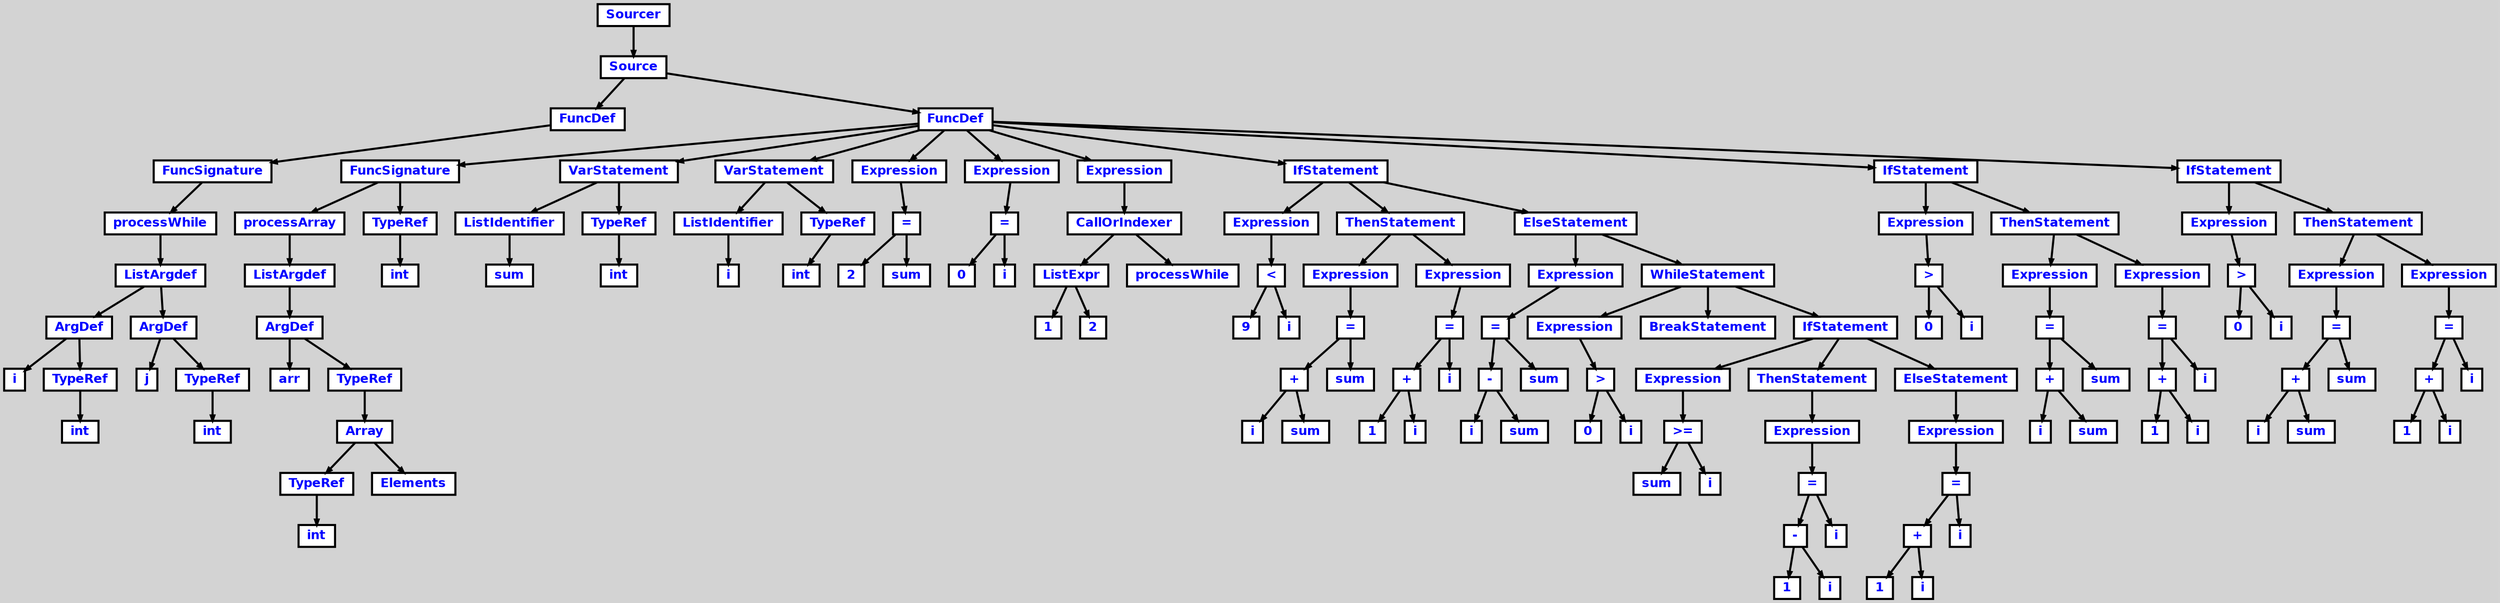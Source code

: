 digraph {

	ordering=out;
	ranksep=.4;
	bgcolor="lightgrey";  node [shape=box, fixedsize=false, fontsize=12, fontname="Helvetica-bold", fontcolor="blue"
	width=.25, height=.25, color="black", fillcolor="white", style="filled, solid, bold"];

	edge [arrowsize=.5, color="black", style="bold"]

	n000011CB9CA69BC8[label="Sourcer"]
	n000011CB9CA69A90[label="Source"]
	n000011CB9CA52810[label="FuncDef"]
	n000011CB9CA525A0[label="FuncSignature"]
	n000011CB9CA526D8[label="processWhile"]
	n000011CB9CA52468[label="ListArgdef"]
	n000011CB9CA51D18[label="ArgDef"]
	n000011CB9CA51AA8[label="i"]
	n000011CB9CA51BE0[label="TypeRef"]
	n000011CB9CA51970[label="int"]
	n000011CB9CA521F8[label="ArgDef"]
	n000011CB9CA51F88[label="j"]
	n000011CB9CA520C0[label="TypeRef"]
	n000011CB9CA51E50[label="int"]
	n000011CB9CA664F0[label="FuncDef"]
	n000011CB9CA53440[label="FuncSignature"]
	n000011CB9CA53578[label="processArray"]
	n000011CB9CA53098[label="ListArgdef"]
	n000011CB9CA52E28[label="ArgDef"]
	n000011CB9CA52948[label="arr"]
	n000011CB9CA52CF0[label="TypeRef"]
	n000011CB9CA52A80[label="Array"]
	n000011CB9CA51838[label="TypeRef"]
	n000011CB9CA52330[label="int"]
	n000011CB9CA52BB8[label="Elements"]
	n000011CB9CA53308[label="TypeRef"]
	n000011CB9CA52F60[label="int"]
	n000011CB9CA53B90[label="VarStatement"]
	n000011CB9CA537E8[label="ListIdentifier"]
	n000011CB9CA536B0[label="sum"]
	n000011CB9CA53CC8[label="TypeRef"]
	n000011CB9CA53A58[label="int"]
	n000011CB9CA541A8[label="VarStatement"]
	n000011CB9CA53E00[label="ListIdentifier"]
	n000011CB9CA53920[label="i"]
	n000011CB9CA542E0[label="TypeRef"]
	n000011CB9CA54070[label="int"]
	n000011CB9CA54CA0[label="Expression"]
	n000011CB9CA55180[label="="]
	n000011CB9CA54DD8[label="2"]
	n000011CB9CA54550[label="sum"]
	n000011CB9CA55A08[label="Expression"]
	n000011CB9CA55EE8[label="="]
	n000011CB9CA55B40[label="0"]
	n000011CB9CA552B8[label="i"]
	n000011CB9CA579B8[label="Expression"]
	n000011CB9CA57C28[label="CallOrIndexer"]
	n000011CB9CA57AF0[label="ListExpr"]
	n000011CB9CA56D88[label="1"]
	n000011CB9CA57130[label="2"]
	n000011CB9CA56020[label="processWhile"]
	n000011CB9CA61D08[label="IfStatement"]
	n000011CB9CA61E40[label="Expression"]
	n000011CB9CA58720[label="<"]
	n000011CB9CA58990[label="9"]
	n000011CB9CA57E98[label="i"]
	n000011CB9CA61F78[label="ThenStatement"]
	n000011CB9CA59968[label="Expression"]
	n000011CB9CA59F80[label="="]
	n000011CB9CA59E48[label="+"]
	n000011CB9CA5A0B8[label="i"]
	n000011CB9CA59BD8[label="sum"]
	n000011CB9CA58D38[label="sum"]
	n000011CB9CA5AF58[label="Expression"]
	n000011CB9CA5B570[label="="]
	n000011CB9CA5B438[label="+"]
	n000011CB9CA5B6A8[label="1"]
	n000011CB9CA5B1C8[label="i"]
	n000011CB9CA5A328[label="i"]
	n000011CB9CA5D520[label="ElseStatement"]
	n000011CB9CA5C548[label="Expression"]
	n000011CB9CA5CB60[label="="]
	n000011CB9CA5CA28[label="-"]
	n000011CB9CA5CC98[label="i"]
	n000011CB9CA5C7B8[label="sum"]
	n000011CB9CA5B918[label="sum"]
	n000011CB9CA5E4F8[label="WhileStatement"]
	n000011CB9CA61BD0[label="Expression"]
	n000011CB9CA5D790[label=">"]
	n000011CB9CA5DA00[label="0"]
	n000011CB9CA5CF08[label="i"]
	n000011CB9CA5DC70[label="BreakStatement"]
	n000011CB9CA610D8[label="IfStatement"]
	n000011CB9CA61960[label="Expression"]
	n000011CB9CA5E768[label=">="]
	n000011CB9CA5E9D8[label="sum"]
	n000011CB9CA5DEE0[label="i"]
	n000011CB9CA61A98[label="ThenStatement"]
	n000011CB9CA5F9B0[label="Expression"]
	n000011CB9CA5FFC8[label="="]
	n000011CB9CA5FE90[label="-"]
	n000011CB9CA60100[label="1"]
	n000011CB9CA5FC20[label="i"]
	n000011CB9CA5ED80[label="i"]
	n000011CB9CA60E68[label="ElseStatement"]
	n000011CB9CA60FA0[label="Expression"]
	n000011CB9CA615B8[label="="]
	n000011CB9CA61480[label="+"]
	n000011CB9CA616F0[label="1"]
	n000011CB9CA61210[label="i"]
	n000011CB9CA60370[label="i"]
	n000011CB9CA65170[label="IfStatement"]
	n000011CB9CA653E0[label="Expression"]
	n000011CB9CA62A70[label=">"]
	n000011CB9CA62CE0[label="0"]
	n000011CB9CA621E8[label="i"]
	n000011CB9CA65C68[label="ThenStatement"]
	n000011CB9CA63CB8[label="Expression"]
	n000011CB9CA642D0[label="="]
	n000011CB9CA64198[label="+"]
	n000011CB9CA64408[label="i"]
	n000011CB9CA63F28[label="sum"]
	n000011CB9CA63088[label="sum"]
	n000011CB9CA652A8[label="Expression"]
	n000011CB9CA658C0[label="="]
	n000011CB9CA65788[label="+"]
	n000011CB9CA659F8[label="1"]
	n000011CB9CA65518[label="i"]
	n000011CB9CA64678[label="i"]
	n000011CB9CA68E60[label="IfStatement"]
	n000011CB9CA690D0[label="Expression"]
	n000011CB9CA66760[label=">"]
	n000011CB9CA669D0[label="0"]
	n000011CB9CA65ED8[label="i"]
	n000011CB9CA69958[label="ThenStatement"]
	n000011CB9CA679A8[label="Expression"]
	n000011CB9CA67FC0[label="="]
	n000011CB9CA67E88[label="+"]
	n000011CB9CA680F8[label="i"]
	n000011CB9CA67C18[label="sum"]
	n000011CB9CA66D78[label="sum"]
	n000011CB9CA68F98[label="Expression"]
	n000011CB9CA695B0[label="="]
	n000011CB9CA69478[label="+"]
	n000011CB9CA696E8[label="1"]
	n000011CB9CA69208[label="i"]
	n000011CB9CA68368[label="i"]

		n000011CB9CA69BC8 -> n000011CB9CA69A90		// Sourcer -> Source
		n000011CB9CA69A90 -> n000011CB9CA52810		// Source -> FuncDef
		n000011CB9CA52810 -> n000011CB9CA525A0		// FuncDef -> FuncSignature
		n000011CB9CA525A0 -> n000011CB9CA526D8		// FuncSignature -> processWhile
		n000011CB9CA526D8 -> n000011CB9CA52468		// processWhile -> ListArgdef
		n000011CB9CA52468 -> n000011CB9CA51D18		// ListArgdef -> ArgDef
		n000011CB9CA51D18 -> n000011CB9CA51AA8		// ArgDef -> i
		n000011CB9CA51D18 -> n000011CB9CA51BE0		// ArgDef -> TypeRef
		n000011CB9CA51BE0 -> n000011CB9CA51970		// TypeRef -> int
		n000011CB9CA52468 -> n000011CB9CA521F8		// ListArgdef -> ArgDef
		n000011CB9CA521F8 -> n000011CB9CA51F88		// ArgDef -> j
		n000011CB9CA521F8 -> n000011CB9CA520C0		// ArgDef -> TypeRef
		n000011CB9CA520C0 -> n000011CB9CA51E50		// TypeRef -> int
		n000011CB9CA69A90 -> n000011CB9CA664F0		// Source -> FuncDef
		n000011CB9CA664F0 -> n000011CB9CA53440		// FuncDef -> FuncSignature
		n000011CB9CA53440 -> n000011CB9CA53578		// FuncSignature -> processArray
		n000011CB9CA53578 -> n000011CB9CA53098		// processArray -> ListArgdef
		n000011CB9CA53098 -> n000011CB9CA52E28		// ListArgdef -> ArgDef
		n000011CB9CA52E28 -> n000011CB9CA52948		// ArgDef -> arr
		n000011CB9CA52E28 -> n000011CB9CA52CF0		// ArgDef -> TypeRef
		n000011CB9CA52CF0 -> n000011CB9CA52A80		// TypeRef -> Array
		n000011CB9CA52A80 -> n000011CB9CA51838		// Array -> TypeRef
		n000011CB9CA51838 -> n000011CB9CA52330		// TypeRef -> int
		n000011CB9CA52A80 -> n000011CB9CA52BB8		// Array -> Elements
		n000011CB9CA53440 -> n000011CB9CA53308		// FuncSignature -> TypeRef
		n000011CB9CA53308 -> n000011CB9CA52F60		// TypeRef -> int
		n000011CB9CA664F0 -> n000011CB9CA53B90		// FuncDef -> VarStatement
		n000011CB9CA53B90 -> n000011CB9CA537E8		// VarStatement -> ListIdentifier
		n000011CB9CA537E8 -> n000011CB9CA536B0		// ListIdentifier -> sum
		n000011CB9CA53B90 -> n000011CB9CA53CC8		// VarStatement -> TypeRef
		n000011CB9CA53CC8 -> n000011CB9CA53A58		// TypeRef -> int
		n000011CB9CA664F0 -> n000011CB9CA541A8		// FuncDef -> VarStatement
		n000011CB9CA541A8 -> n000011CB9CA53E00		// VarStatement -> ListIdentifier
		n000011CB9CA53E00 -> n000011CB9CA53920		// ListIdentifier -> i
		n000011CB9CA541A8 -> n000011CB9CA542E0		// VarStatement -> TypeRef
		n000011CB9CA542E0 -> n000011CB9CA54070		// TypeRef -> int
		n000011CB9CA664F0 -> n000011CB9CA54CA0		// FuncDef -> Expression
		n000011CB9CA54CA0 -> n000011CB9CA55180		// Expression -> =
		n000011CB9CA55180 -> n000011CB9CA54DD8		// = -> 2
		n000011CB9CA55180 -> n000011CB9CA54550		// = -> sum
		n000011CB9CA664F0 -> n000011CB9CA55A08		// FuncDef -> Expression
		n000011CB9CA55A08 -> n000011CB9CA55EE8		// Expression -> =
		n000011CB9CA55EE8 -> n000011CB9CA55B40		// = -> 0
		n000011CB9CA55EE8 -> n000011CB9CA552B8		// = -> i
		n000011CB9CA664F0 -> n000011CB9CA579B8		// FuncDef -> Expression
		n000011CB9CA579B8 -> n000011CB9CA57C28		// Expression -> CallOrIndexer
		n000011CB9CA57C28 -> n000011CB9CA57AF0		// CallOrIndexer -> ListExpr
		n000011CB9CA57AF0 -> n000011CB9CA56D88		// ListExpr -> 1
		n000011CB9CA57AF0 -> n000011CB9CA57130		// ListExpr -> 2
		n000011CB9CA57C28 -> n000011CB9CA56020		// CallOrIndexer -> processWhile
		n000011CB9CA664F0 -> n000011CB9CA61D08		// FuncDef -> IfStatement
		n000011CB9CA61D08 -> n000011CB9CA61E40		// IfStatement -> Expression
		n000011CB9CA61E40 -> n000011CB9CA58720		// Expression -> <
		n000011CB9CA58720 -> n000011CB9CA58990		// < -> 9
		n000011CB9CA58720 -> n000011CB9CA57E98		// < -> i
		n000011CB9CA61D08 -> n000011CB9CA61F78		// IfStatement -> ThenStatement
		n000011CB9CA61F78 -> n000011CB9CA59968		// ThenStatement -> Expression
		n000011CB9CA59968 -> n000011CB9CA59F80		// Expression -> =
		n000011CB9CA59F80 -> n000011CB9CA59E48		// = -> +
		n000011CB9CA59E48 -> n000011CB9CA5A0B8		// + -> i
		n000011CB9CA59E48 -> n000011CB9CA59BD8		// + -> sum
		n000011CB9CA59F80 -> n000011CB9CA58D38		// = -> sum
		n000011CB9CA61F78 -> n000011CB9CA5AF58		// ThenStatement -> Expression
		n000011CB9CA5AF58 -> n000011CB9CA5B570		// Expression -> =
		n000011CB9CA5B570 -> n000011CB9CA5B438		// = -> +
		n000011CB9CA5B438 -> n000011CB9CA5B6A8		// + -> 1
		n000011CB9CA5B438 -> n000011CB9CA5B1C8		// + -> i
		n000011CB9CA5B570 -> n000011CB9CA5A328		// = -> i
		n000011CB9CA61D08 -> n000011CB9CA5D520		// IfStatement -> ElseStatement
		n000011CB9CA5D520 -> n000011CB9CA5C548		// ElseStatement -> Expression
		n000011CB9CA5C548 -> n000011CB9CA5CB60		// Expression -> =
		n000011CB9CA5CB60 -> n000011CB9CA5CA28		// = -> -
		n000011CB9CA5CA28 -> n000011CB9CA5CC98		// - -> i
		n000011CB9CA5CA28 -> n000011CB9CA5C7B8		// - -> sum
		n000011CB9CA5CB60 -> n000011CB9CA5B918		// = -> sum
		n000011CB9CA5D520 -> n000011CB9CA5E4F8		// ElseStatement -> WhileStatement
		n000011CB9CA5E4F8 -> n000011CB9CA61BD0		// WhileStatement -> Expression
		n000011CB9CA61BD0 -> n000011CB9CA5D790		// Expression -> >
		n000011CB9CA5D790 -> n000011CB9CA5DA00		// > -> 0
		n000011CB9CA5D790 -> n000011CB9CA5CF08		// > -> i
		n000011CB9CA5E4F8 -> n000011CB9CA5DC70		// WhileStatement -> BreakStatement
		n000011CB9CA5E4F8 -> n000011CB9CA610D8		// WhileStatement -> IfStatement
		n000011CB9CA610D8 -> n000011CB9CA61960		// IfStatement -> Expression
		n000011CB9CA61960 -> n000011CB9CA5E768		// Expression -> >=
		n000011CB9CA5E768 -> n000011CB9CA5E9D8		// >= -> sum
		n000011CB9CA5E768 -> n000011CB9CA5DEE0		// >= -> i
		n000011CB9CA610D8 -> n000011CB9CA61A98		// IfStatement -> ThenStatement
		n000011CB9CA61A98 -> n000011CB9CA5F9B0		// ThenStatement -> Expression
		n000011CB9CA5F9B0 -> n000011CB9CA5FFC8		// Expression -> =
		n000011CB9CA5FFC8 -> n000011CB9CA5FE90		// = -> -
		n000011CB9CA5FE90 -> n000011CB9CA60100		// - -> 1
		n000011CB9CA5FE90 -> n000011CB9CA5FC20		// - -> i
		n000011CB9CA5FFC8 -> n000011CB9CA5ED80		// = -> i
		n000011CB9CA610D8 -> n000011CB9CA60E68		// IfStatement -> ElseStatement
		n000011CB9CA60E68 -> n000011CB9CA60FA0		// ElseStatement -> Expression
		n000011CB9CA60FA0 -> n000011CB9CA615B8		// Expression -> =
		n000011CB9CA615B8 -> n000011CB9CA61480		// = -> +
		n000011CB9CA61480 -> n000011CB9CA616F0		// + -> 1
		n000011CB9CA61480 -> n000011CB9CA61210		// + -> i
		n000011CB9CA615B8 -> n000011CB9CA60370		// = -> i
		n000011CB9CA664F0 -> n000011CB9CA65170		// FuncDef -> IfStatement
		n000011CB9CA65170 -> n000011CB9CA653E0		// IfStatement -> Expression
		n000011CB9CA653E0 -> n000011CB9CA62A70		// Expression -> >
		n000011CB9CA62A70 -> n000011CB9CA62CE0		// > -> 0
		n000011CB9CA62A70 -> n000011CB9CA621E8		// > -> i
		n000011CB9CA65170 -> n000011CB9CA65C68		// IfStatement -> ThenStatement
		n000011CB9CA65C68 -> n000011CB9CA63CB8		// ThenStatement -> Expression
		n000011CB9CA63CB8 -> n000011CB9CA642D0		// Expression -> =
		n000011CB9CA642D0 -> n000011CB9CA64198		// = -> +
		n000011CB9CA64198 -> n000011CB9CA64408		// + -> i
		n000011CB9CA64198 -> n000011CB9CA63F28		// + -> sum
		n000011CB9CA642D0 -> n000011CB9CA63088		// = -> sum
		n000011CB9CA65C68 -> n000011CB9CA652A8		// ThenStatement -> Expression
		n000011CB9CA652A8 -> n000011CB9CA658C0		// Expression -> =
		n000011CB9CA658C0 -> n000011CB9CA65788		// = -> +
		n000011CB9CA65788 -> n000011CB9CA659F8		// + -> 1
		n000011CB9CA65788 -> n000011CB9CA65518		// + -> i
		n000011CB9CA658C0 -> n000011CB9CA64678		// = -> i
		n000011CB9CA664F0 -> n000011CB9CA68E60		// FuncDef -> IfStatement
		n000011CB9CA68E60 -> n000011CB9CA690D0		// IfStatement -> Expression
		n000011CB9CA690D0 -> n000011CB9CA66760		// Expression -> >
		n000011CB9CA66760 -> n000011CB9CA669D0		// > -> 0
		n000011CB9CA66760 -> n000011CB9CA65ED8		// > -> i
		n000011CB9CA68E60 -> n000011CB9CA69958		// IfStatement -> ThenStatement
		n000011CB9CA69958 -> n000011CB9CA679A8		// ThenStatement -> Expression
		n000011CB9CA679A8 -> n000011CB9CA67FC0		// Expression -> =
		n000011CB9CA67FC0 -> n000011CB9CA67E88		// = -> +
		n000011CB9CA67E88 -> n000011CB9CA680F8		// + -> i
		n000011CB9CA67E88 -> n000011CB9CA67C18		// + -> sum
		n000011CB9CA67FC0 -> n000011CB9CA66D78		// = -> sum
		n000011CB9CA69958 -> n000011CB9CA68F98		// ThenStatement -> Expression
		n000011CB9CA68F98 -> n000011CB9CA695B0		// Expression -> =
		n000011CB9CA695B0 -> n000011CB9CA69478		// = -> +
		n000011CB9CA69478 -> n000011CB9CA696E8		// + -> 1
		n000011CB9CA69478 -> n000011CB9CA69208		// + -> i
		n000011CB9CA695B0 -> n000011CB9CA68368		// = -> i

}